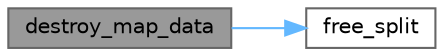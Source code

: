 digraph "destroy_map_data"
{
 // INTERACTIVE_SVG=YES
 // LATEX_PDF_SIZE
  bgcolor="transparent";
  edge [fontname=Helvetica,fontsize=10,labelfontname=Helvetica,labelfontsize=10];
  node [fontname=Helvetica,fontsize=10,shape=box,height=0.2,width=0.4];
  rankdir="LR";
  Node1 [label="destroy_map_data",height=0.2,width=0.4,color="gray40", fillcolor="grey60", style="filled", fontcolor="black",tooltip="Destroys map data."];
  Node1 -> Node2 [color="steelblue1",style="solid"];
  Node2 [label="free_split",height=0.2,width=0.4,color="grey40", fillcolor="white", style="filled",URL="$draw__map__utils_8c.html#a73200bd9a8be60a2e2f5eb2528293a8f",tooltip="Frees memory allocated for a string array."];
}
